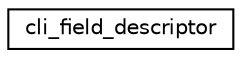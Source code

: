digraph "Graphical Class Hierarchy"
{
 // INTERACTIVE_SVG=YES
 // LATEX_PDF_SIZE
  edge [fontname="Helvetica",fontsize="10",labelfontname="Helvetica",labelfontsize="10"];
  node [fontname="Helvetica",fontsize="10",shape=record];
  rankdir="LR";
  Node0 [label="cli_field_descriptor",height=0.2,width=0.4,color="black", fillcolor="white", style="filled",URL="$structcli__field__descriptor.html",tooltip=" "];
}

